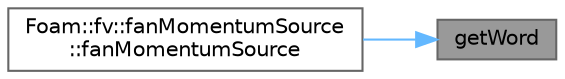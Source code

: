 digraph "getWord"
{
 // LATEX_PDF_SIZE
  bgcolor="transparent";
  edge [fontname=Helvetica,fontsize=10,labelfontname=Helvetica,labelfontsize=10];
  node [fontname=Helvetica,fontsize=10,shape=box,height=0.2,width=0.4];
  rankdir="RL";
  Node1 [id="Node000001",label="getWord",height=0.2,width=0.4,color="gray40", fillcolor="grey60", style="filled", fontcolor="black",tooltip="Same as get< word >(const word&, keyType::option)"];
  Node1 -> Node2 [id="edge1_Node000001_Node000002",dir="back",color="steelblue1",style="solid",tooltip=" "];
  Node2 [id="Node000002",label="Foam::fv::fanMomentumSource\l::fanMomentumSource",height=0.2,width=0.4,color="grey40", fillcolor="white", style="filled",URL="$classFoam_1_1fv_1_1fanMomentumSource.html#a1a0caaa96a289b76c8db83f798f705e6",tooltip=" "];
}
